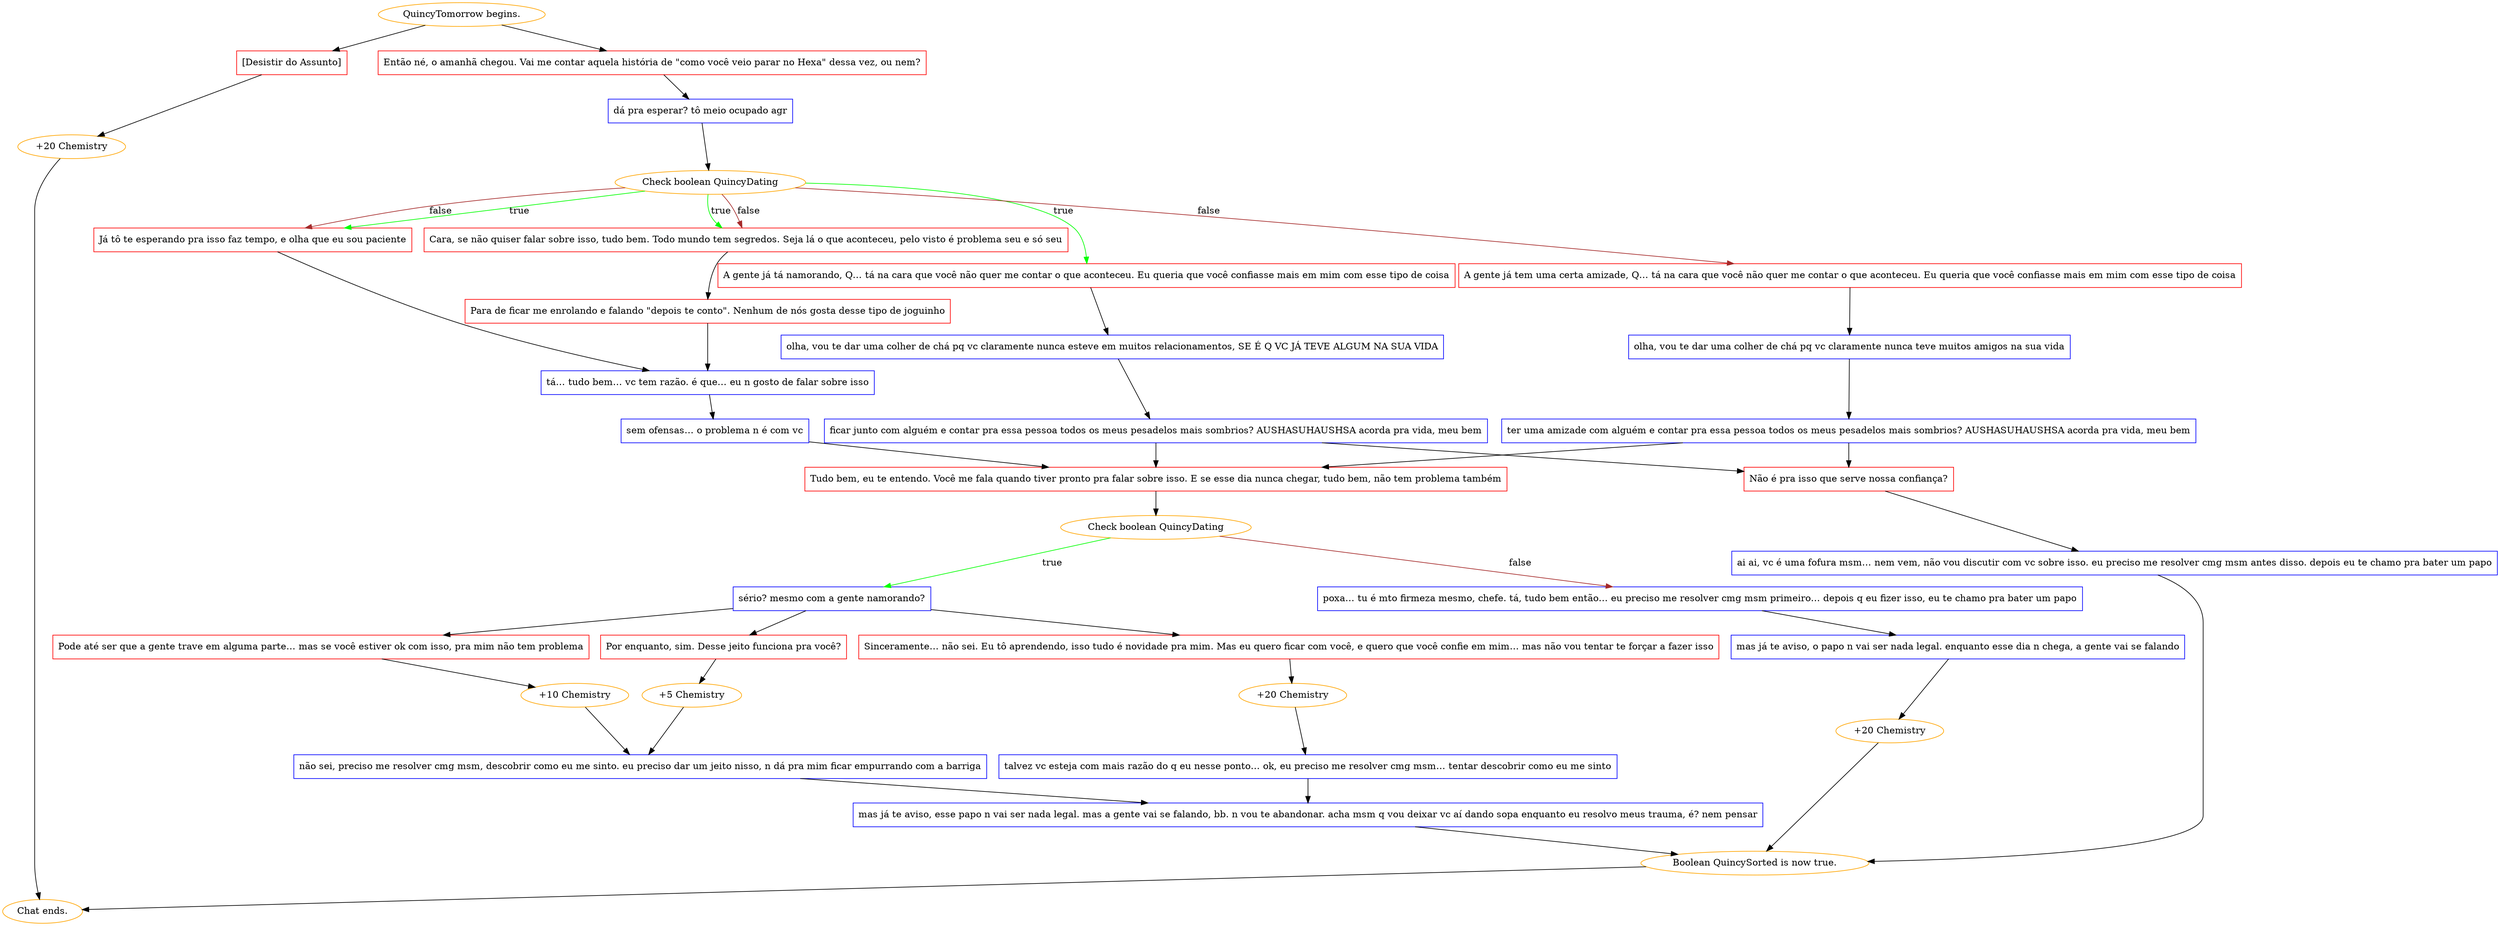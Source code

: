 digraph {
	"QuincyTomorrow begins." [color=orange];
		"QuincyTomorrow begins." -> j1723981734;
		"QuincyTomorrow begins." -> j2379404490;
	j1723981734 [label="Então né, o amanhã chegou. Vai me contar aquela história de \"como você veio parar no Hexa\" dessa vez, ou nem?",shape=box,color=red];
		j1723981734 -> j158943351;
	j2379404490 [label="[Desistir do Assunto]",shape=box,color=red];
		j2379404490 -> j367054140;
	j158943351 [label="dá pra esperar? tô meio ocupado agr",shape=box,color=blue];
		j158943351 -> j2620124444;
	j367054140 [label="+20 Chemistry",color=orange];
		j367054140 -> "Chat ends.";
	j2620124444 [label="Check boolean QuincyDating",color=orange];
		j2620124444 -> j1391645100 [label=true,color=green];
		j2620124444 -> j1109465833 [label=true,color=green];
		j2620124444 -> j199827603 [label=true,color=green];
		j2620124444 -> j2065695360 [label=false,color=brown];
		j2620124444 -> j1109465833 [label=false,color=brown];
		j2620124444 -> j199827603 [label=false,color=brown];
	"Chat ends." [color=orange];
	j1391645100 [label="A gente já tá namorando, Q… tá na cara que você não quer me contar o que aconteceu. Eu queria que você confiasse mais em mim com esse tipo de coisa",shape=box,color=red];
		j1391645100 -> j1276190850;
	j1109465833 [label="Já tô te esperando pra isso faz tempo, e olha que eu sou paciente",shape=box,color=red];
		j1109465833 -> j4050904773;
	j199827603 [label="Cara, se não quiser falar sobre isso, tudo bem. Todo mundo tem segredos. Seja lá o que aconteceu, pelo visto é problema seu e só seu",shape=box,color=red];
		j199827603 -> j3837823136;
	j2065695360 [label="A gente já tem uma certa amizade, Q… tá na cara que você não quer me contar o que aconteceu. Eu queria que você confiasse mais em mim com esse tipo de coisa",shape=box,color=red];
		j2065695360 -> j3520326024;
	j1276190850 [label="olha, vou te dar uma colher de chá pq vc claramente nunca esteve em muitos relacionamentos, SE É Q VC JÁ TEVE ALGUM NA SUA VIDA",shape=box,color=blue];
		j1276190850 -> j1668243003;
	j4050904773 [label="tá… tudo bem… vc tem razão. é que… eu n gosto de falar sobre isso",shape=box,color=blue];
		j4050904773 -> j2567569400;
	j3837823136 [label="Para de ficar me enrolando e falando \"depois te conto\". Nenhum de nós gosta desse tipo de joguinho",shape=box,color=red];
		j3837823136 -> j4050904773;
	j3520326024 [label="olha, vou te dar uma colher de chá pq vc claramente nunca teve muitos amigos na sua vida",shape=box,color=blue];
		j3520326024 -> j21018000;
	j1668243003 [label="ficar junto com alguém e contar pra essa pessoa todos os meus pesadelos mais sombrios? AUSHASUHAUSHSA acorda pra vida, meu bem",shape=box,color=blue];
		j1668243003 -> j1286496128;
		j1668243003 -> j2543763645;
	j2567569400 [label="sem ofensas… o problema n é com vc",shape=box,color=blue];
		j2567569400 -> j2543763645;
	j21018000 [label="ter uma amizade com alguém e contar pra essa pessoa todos os meus pesadelos mais sombrios? AUSHASUHAUSHSA acorda pra vida, meu bem",shape=box,color=blue];
		j21018000 -> j1286496128;
		j21018000 -> j2543763645;
	j1286496128 [label="Não é pra isso que serve nossa confiança?",shape=box,color=red];
		j1286496128 -> j1805185765;
	j2543763645 [label="Tudo bem, eu te entendo. Você me fala quando tiver pronto pra falar sobre isso. E se esse dia nunca chegar, tudo bem, não tem problema também",shape=box,color=red];
		j2543763645 -> j2097033221;
	j1805185765 [label="ai ai, vc é uma fofura msm… nem vem, não vou discutir com vc sobre isso. eu preciso me resolver cmg msm antes disso. depois eu te chamo pra bater um papo",shape=box,color=blue];
		j1805185765 -> j3559374181;
	j2097033221 [label="Check boolean QuincyDating",color=orange];
		j2097033221 -> j1825138697 [label=true,color=green];
		j2097033221 -> j4031645054 [label=false,color=brown];
	j3559374181 [label="Boolean QuincySorted is now true.",color=orange];
		j3559374181 -> "Chat ends.";
	j1825138697 [label="sério? mesmo com a gente namorando?",shape=box,color=blue];
		j1825138697 -> j2056744369;
		j1825138697 -> j2289888949;
		j1825138697 -> j636833367;
	j4031645054 [label="poxa… tu é mto firmeza mesmo, chefe. tá, tudo bem então… eu preciso me resolver cmg msm primeiro… depois q eu fizer isso, eu te chamo pra bater um papo",shape=box,color=blue];
		j4031645054 -> j422820943;
	j2056744369 [label="Por enquanto, sim. Desse jeito funciona pra você?",shape=box,color=red];
		j2056744369 -> j4083833361;
	j2289888949 [label="Pode até ser que a gente trave em alguma parte… mas se você estiver ok com isso, pra mim não tem problema",shape=box,color=red];
		j2289888949 -> j3088005762;
	j636833367 [label="Sinceramente… não sei. Eu tô aprendendo, isso tudo é novidade pra mim. Mas eu quero ficar com você, e quero que você confie em mim… mas não vou tentar te forçar a fazer isso",shape=box,color=red];
		j636833367 -> j820905756;
	j422820943 [label="mas já te aviso, o papo n vai ser nada legal. enquanto esse dia n chega, a gente vai se falando",shape=box,color=blue];
		j422820943 -> j2191301368;
	j4083833361 [label="+5 Chemistry",color=orange];
		j4083833361 -> j1331668666;
	j3088005762 [label="+10 Chemistry",color=orange];
		j3088005762 -> j1331668666;
	j820905756 [label="+20 Chemistry",color=orange];
		j820905756 -> j2809850416;
	j2191301368 [label="+20 Chemistry",color=orange];
		j2191301368 -> j3559374181;
	j1331668666 [label="não sei, preciso me resolver cmg msm, descobrir como eu me sinto. eu preciso dar um jeito nisso, n dá pra mim ficar empurrando com a barriga",shape=box,color=blue];
		j1331668666 -> j1542204966;
	j2809850416 [label="talvez vc esteja com mais razão do q eu nesse ponto… ok, eu preciso me resolver cmg msm… tentar descobrir como eu me sinto",shape=box,color=blue];
		j2809850416 -> j1542204966;
	j1542204966 [label="mas já te aviso, esse papo n vai ser nada legal. mas a gente vai se falando, bb. n vou te abandonar. acha msm q vou deixar vc aí dando sopa enquanto eu resolvo meus trauma, é? nem pensar",shape=box,color=blue];
		j1542204966 -> j3559374181;
}
